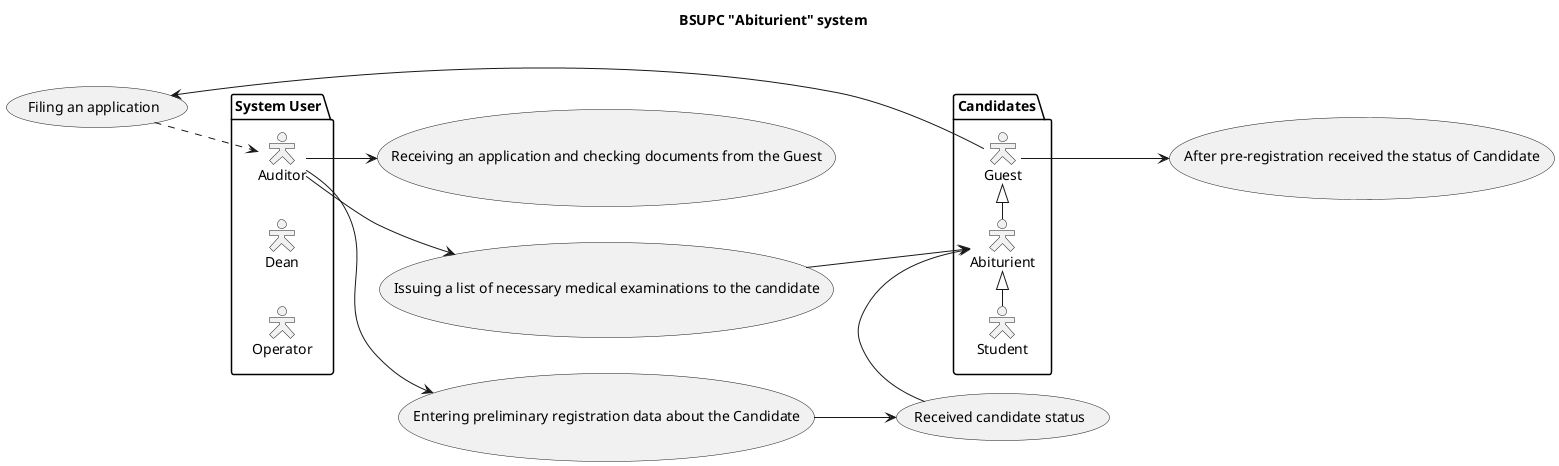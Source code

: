 @startuml

title BSUPC "Abiturient" system

left to right direction

/' Change default actor style '/
' skinparam actorStyle awesome    /' bust '/
skinparam actorStyle Hollow     /' outline '/

package Candidates {
    actor "Guest"      as Unknown
    actor "Abiturient" as Candidate
    actor "Student"    as Person
}

package "System User" {
    actor "Auditor"    as Observer
    actor "Dean"       as Controller
    actor "Operator"   as Executor
}

' package Developers {
'     actor "Root"       as Developer
' }

usecase "Filing an application"                                             as fillInApplication
usecase "Receiving an application and checking documents from the Guest"    as receiveGuestApplication
usecase "Issuing a list of necessary medical examinations to the candidate" as issuingListMedicalExam
usecase "Entering preliminary registration data about the Candidate"        as addPreRegistrationData
usecase "After pre-registration received the status of Candidate"           as getCandidateStatus
usecase "Received candidate status"                                         as receivedCandidateStatus


/' INHERITANCE '/
Candidate -right-|>  Unknown
Person    -right-|>  Candidate


Unknown --> fillInApplication
Unknown --> getCandidateStatus

fillInApplication ..> Observer

Observer --> receiveGuestApplication
Observer --> addPreRegistrationData
Observer --> issuingListMedicalExam

addPreRegistrationData  --> receivedCandidateStatus
receivedCandidateStatus --> Candidate

issuingListMedicalExam --> Candidate

@enduml